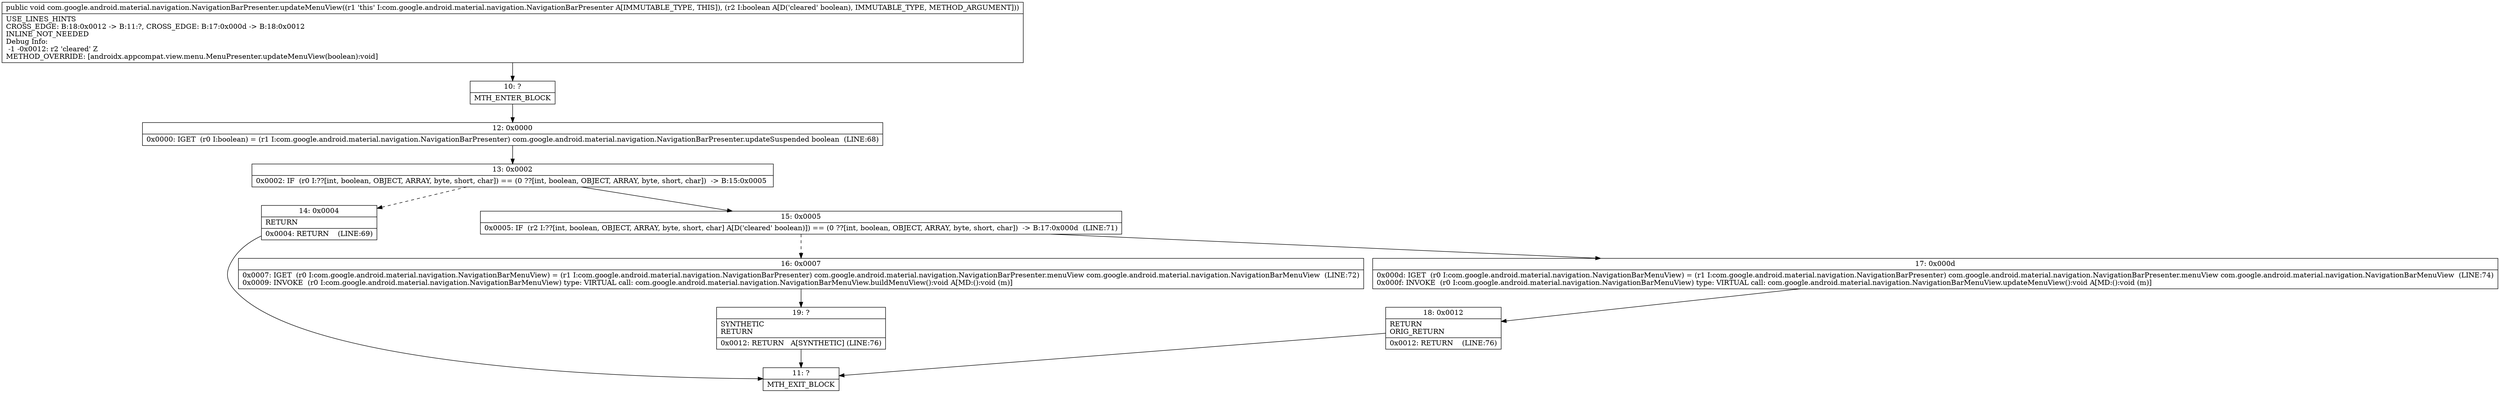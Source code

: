 digraph "CFG forcom.google.android.material.navigation.NavigationBarPresenter.updateMenuView(Z)V" {
Node_10 [shape=record,label="{10\:\ ?|MTH_ENTER_BLOCK\l}"];
Node_12 [shape=record,label="{12\:\ 0x0000|0x0000: IGET  (r0 I:boolean) = (r1 I:com.google.android.material.navigation.NavigationBarPresenter) com.google.android.material.navigation.NavigationBarPresenter.updateSuspended boolean  (LINE:68)\l}"];
Node_13 [shape=record,label="{13\:\ 0x0002|0x0002: IF  (r0 I:??[int, boolean, OBJECT, ARRAY, byte, short, char]) == (0 ??[int, boolean, OBJECT, ARRAY, byte, short, char])  \-\> B:15:0x0005 \l}"];
Node_14 [shape=record,label="{14\:\ 0x0004|RETURN\l|0x0004: RETURN    (LINE:69)\l}"];
Node_11 [shape=record,label="{11\:\ ?|MTH_EXIT_BLOCK\l}"];
Node_15 [shape=record,label="{15\:\ 0x0005|0x0005: IF  (r2 I:??[int, boolean, OBJECT, ARRAY, byte, short, char] A[D('cleared' boolean)]) == (0 ??[int, boolean, OBJECT, ARRAY, byte, short, char])  \-\> B:17:0x000d  (LINE:71)\l}"];
Node_16 [shape=record,label="{16\:\ 0x0007|0x0007: IGET  (r0 I:com.google.android.material.navigation.NavigationBarMenuView) = (r1 I:com.google.android.material.navigation.NavigationBarPresenter) com.google.android.material.navigation.NavigationBarPresenter.menuView com.google.android.material.navigation.NavigationBarMenuView  (LINE:72)\l0x0009: INVOKE  (r0 I:com.google.android.material.navigation.NavigationBarMenuView) type: VIRTUAL call: com.google.android.material.navigation.NavigationBarMenuView.buildMenuView():void A[MD:():void (m)]\l}"];
Node_19 [shape=record,label="{19\:\ ?|SYNTHETIC\lRETURN\l|0x0012: RETURN   A[SYNTHETIC] (LINE:76)\l}"];
Node_17 [shape=record,label="{17\:\ 0x000d|0x000d: IGET  (r0 I:com.google.android.material.navigation.NavigationBarMenuView) = (r1 I:com.google.android.material.navigation.NavigationBarPresenter) com.google.android.material.navigation.NavigationBarPresenter.menuView com.google.android.material.navigation.NavigationBarMenuView  (LINE:74)\l0x000f: INVOKE  (r0 I:com.google.android.material.navigation.NavigationBarMenuView) type: VIRTUAL call: com.google.android.material.navigation.NavigationBarMenuView.updateMenuView():void A[MD:():void (m)]\l}"];
Node_18 [shape=record,label="{18\:\ 0x0012|RETURN\lORIG_RETURN\l|0x0012: RETURN    (LINE:76)\l}"];
MethodNode[shape=record,label="{public void com.google.android.material.navigation.NavigationBarPresenter.updateMenuView((r1 'this' I:com.google.android.material.navigation.NavigationBarPresenter A[IMMUTABLE_TYPE, THIS]), (r2 I:boolean A[D('cleared' boolean), IMMUTABLE_TYPE, METHOD_ARGUMENT]))  | USE_LINES_HINTS\lCROSS_EDGE: B:18:0x0012 \-\> B:11:?, CROSS_EDGE: B:17:0x000d \-\> B:18:0x0012\lINLINE_NOT_NEEDED\lDebug Info:\l  \-1 \-0x0012: r2 'cleared' Z\lMETHOD_OVERRIDE: [androidx.appcompat.view.menu.MenuPresenter.updateMenuView(boolean):void]\l}"];
MethodNode -> Node_10;Node_10 -> Node_12;
Node_12 -> Node_13;
Node_13 -> Node_14[style=dashed];
Node_13 -> Node_15;
Node_14 -> Node_11;
Node_15 -> Node_16[style=dashed];
Node_15 -> Node_17;
Node_16 -> Node_19;
Node_19 -> Node_11;
Node_17 -> Node_18;
Node_18 -> Node_11;
}


